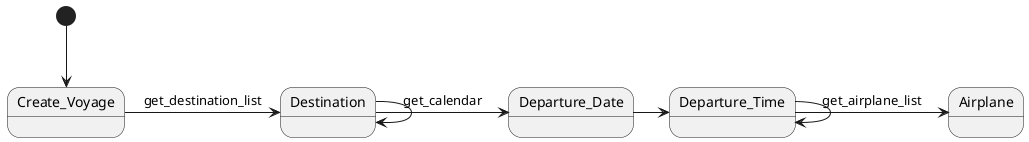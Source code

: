 @startuml create voyage

[*] --> Create_Voyage
Create_Voyage -> Destination : get_destination_list 
Destination -> Destination
Destination -> Departure_Date : get_calendar
Departure_Date -> Departure_Time
Departure_Time -> Departure_Time
Departure_Time -> Airplane : get_airplane_list


@enduml